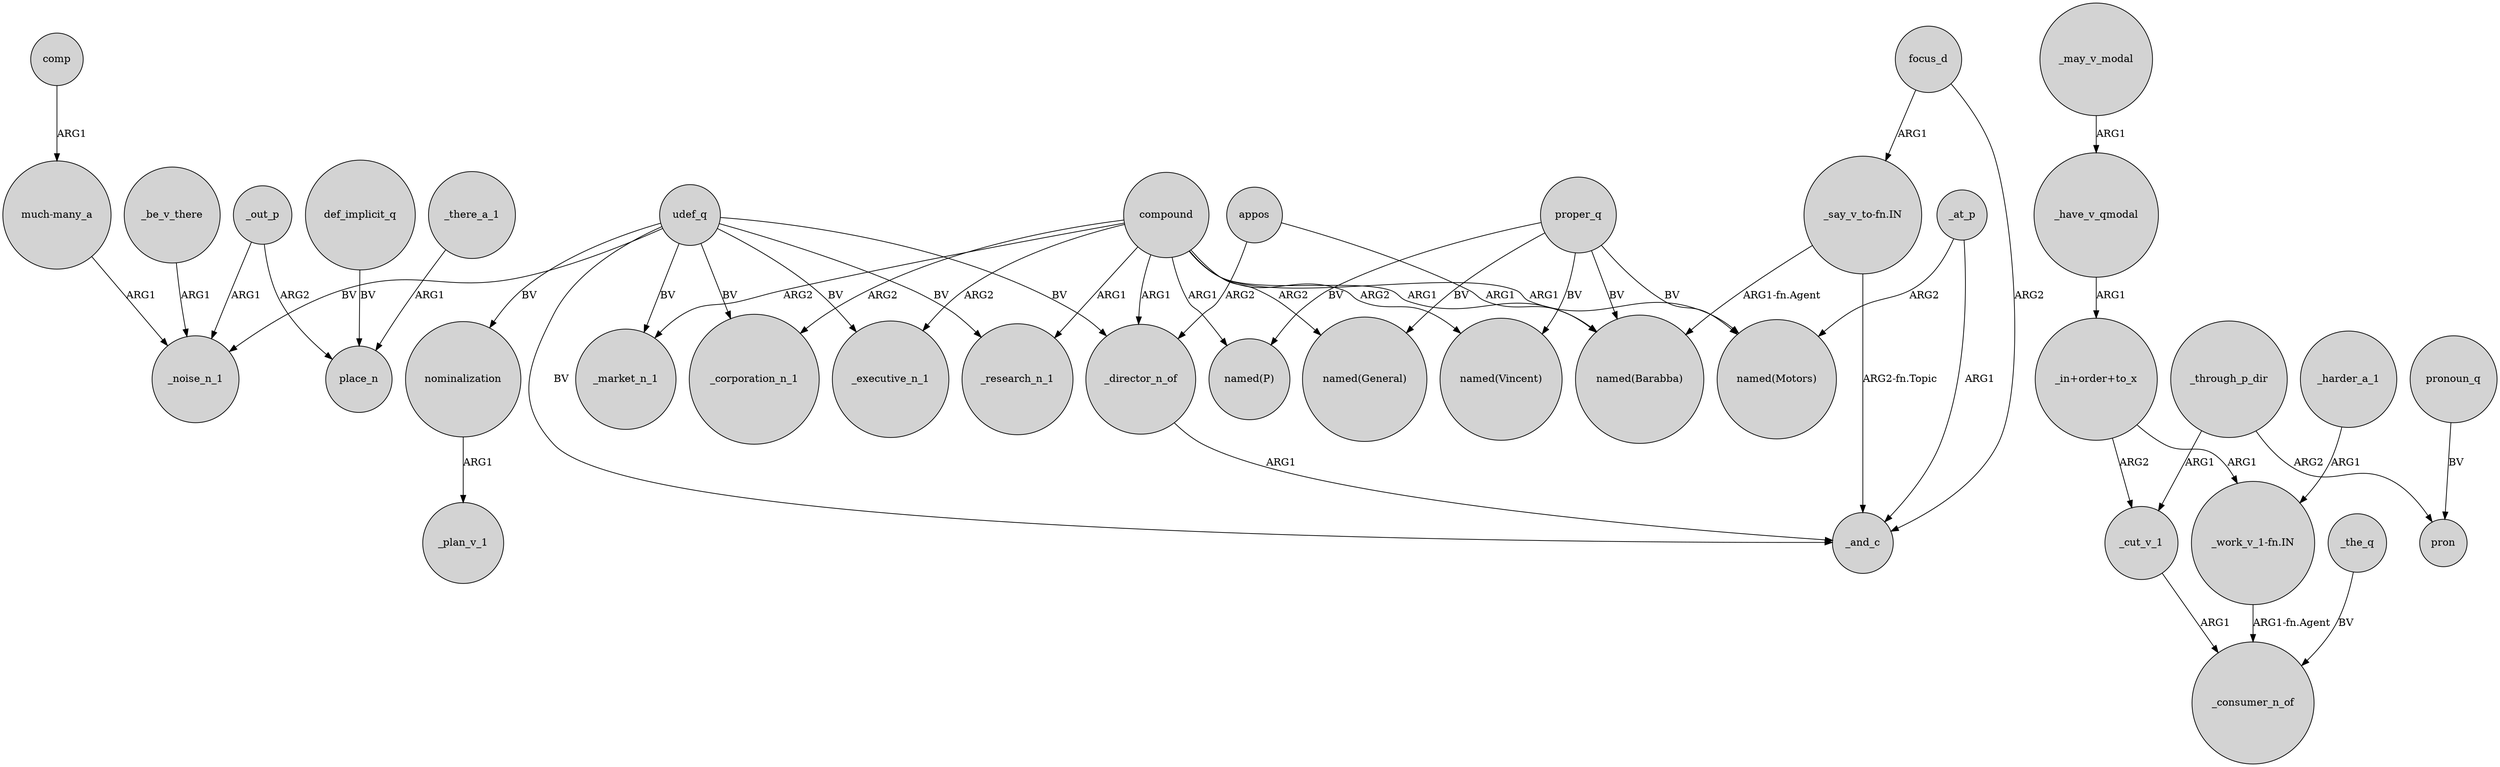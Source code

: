 digraph {
	node [shape=circle style=filled]
	compound -> _market_n_1 [label=ARG2]
	"_in+order+to_x" -> _cut_v_1 [label=ARG2]
	udef_q -> _noise_n_1 [label=BV]
	"_in+order+to_x" -> "_work_v_1-fn.IN" [label=ARG1]
	proper_q -> "named(P)" [label=BV]
	_director_n_of -> _and_c [label=ARG1]
	udef_q -> _executive_n_1 [label=BV]
	"_say_v_to-fn.IN" -> "named(Barabba)" [label="ARG1-fn.Agent"]
	proper_q -> "named(Motors)" [label=BV]
	compound -> "named(Barabba)" [label=ARG1]
	proper_q -> "named(General)" [label=BV]
	udef_q -> _research_n_1 [label=BV]
	compound -> _corporation_n_1 [label=ARG2]
	compound -> "named(Vincent)" [label=ARG2]
	proper_q -> "named(Vincent)" [label=BV]
	def_implicit_q -> place_n [label=BV]
	udef_q -> _market_n_1 [label=BV]
	compound -> "named(General)" [label=ARG2]
	_be_v_there -> _noise_n_1 [label=ARG1]
	appos -> "named(Barabba)" [label=ARG1]
	_through_p_dir -> pron [label=ARG2]
	"much-many_a" -> _noise_n_1 [label=ARG1]
	focus_d -> _and_c [label=ARG2]
	focus_d -> "_say_v_to-fn.IN" [label=ARG1]
	compound -> _research_n_1 [label=ARG1]
	_at_p -> _and_c [label=ARG1]
	_may_v_modal -> _have_v_qmodal [label=ARG1]
	_out_p -> place_n [label=ARG2]
	pronoun_q -> pron [label=BV]
	udef_q -> _corporation_n_1 [label=BV]
	comp -> "much-many_a" [label=ARG1]
	compound -> "named(Motors)" [label=ARG1]
	_out_p -> _noise_n_1 [label=ARG1]
	proper_q -> "named(Barabba)" [label=BV]
	_the_q -> _consumer_n_of [label=BV]
	"_say_v_to-fn.IN" -> _and_c [label="ARG2-fn.Topic"]
	_cut_v_1 -> _consumer_n_of [label=ARG1]
	_at_p -> "named(Motors)" [label=ARG2]
	udef_q -> nominalization [label=BV]
	_through_p_dir -> _cut_v_1 [label=ARG1]
	compound -> "named(P)" [label=ARG1]
	nominalization -> _plan_v_1 [label=ARG1]
	_harder_a_1 -> "_work_v_1-fn.IN" [label=ARG1]
	compound -> _director_n_of [label=ARG1]
	compound -> _executive_n_1 [label=ARG2]
	udef_q -> _and_c [label=BV]
	"_work_v_1-fn.IN" -> _consumer_n_of [label="ARG1-fn.Agent"]
	appos -> _director_n_of [label=ARG2]
	_there_a_1 -> place_n [label=ARG1]
	udef_q -> _director_n_of [label=BV]
	_have_v_qmodal -> "_in+order+to_x" [label=ARG1]
}
